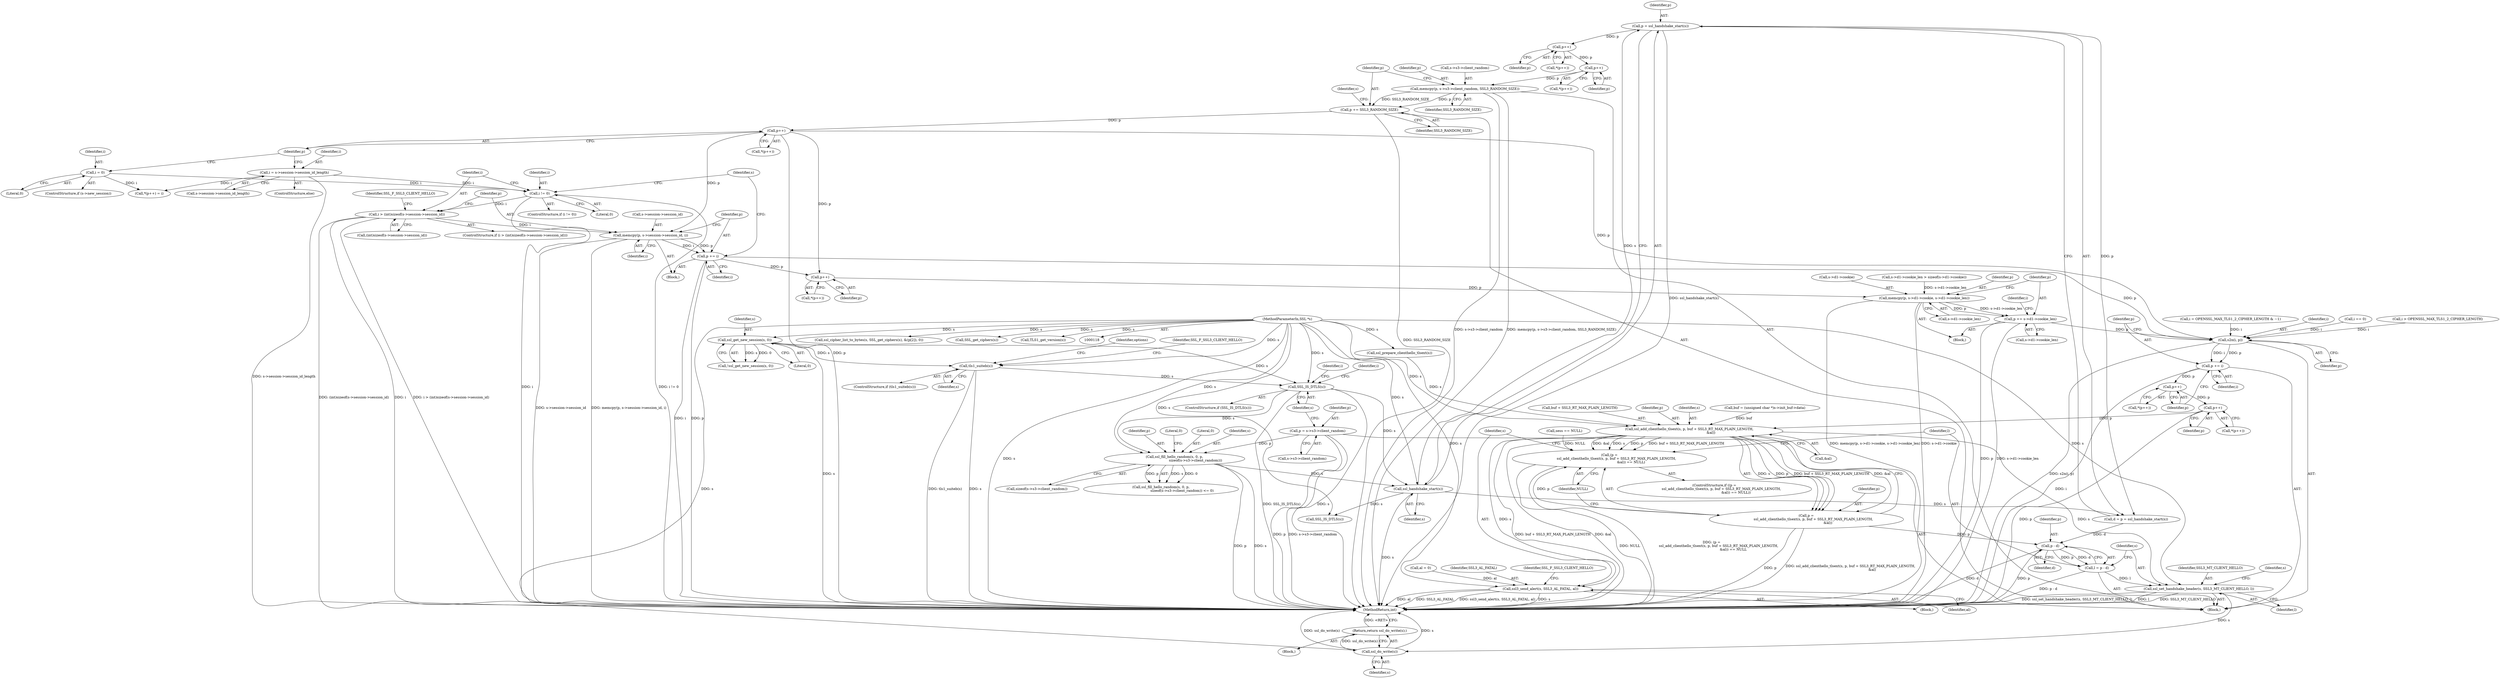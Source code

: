 digraph "0_openssl_e1b568dd2462f7cacf98f3d117936c34e2849a6b@API" {
"1000387" [label="(Call,memcpy(p, s->session->session_id, i))"];
"1000363" [label="(Call,p++)"];
"1000343" [label="(Call,p += SSL3_RANDOM_SIZE)"];
"1000335" [label="(Call,memcpy(p, s->s3->client_random, SSL3_RANDOM_SIZE))"];
"1000328" [label="(Call,p++)"];
"1000319" [label="(Call,p++)"];
"1000313" [label="(Call,p = ssl_handshake_start(s))"];
"1000315" [label="(Call,ssl_handshake_start(s))"];
"1000299" [label="(Call,ssl_fill_hello_random(s, 0, p,\n                                       sizeof(s->s3->client_random)))"];
"1000260" [label="(Call,SSL_IS_DTLS(s))"];
"1000178" [label="(Call,ssl_get_new_session(s, 0))"];
"1000119" [label="(MethodParameterIn,SSL *s)"];
"1000203" [label="(Call,tls1_suiteb(s))"];
"1000252" [label="(Call,p = s->s3->client_random)"];
"1000372" [label="(Call,i > (int)sizeof(s->session->session_id))"];
"1000367" [label="(Call,i != 0)"];
"1000350" [label="(Call,i = 0)"];
"1000354" [label="(Call,i = s->session->session_id_length)"];
"1000395" [label="(Call,p += i)"];
"1000422" [label="(Call,p++)"];
"1000429" [label="(Call,memcpy(p, s->d1->cookie, s->d1->cookie_len))"];
"1000441" [label="(Call,p += s->d1->cookie_len)"];
"1000482" [label="(Call,s2n(i, p))"];
"1000485" [label="(Call,p += i)"];
"1000490" [label="(Call,p++)"];
"1000495" [label="(Call,p++)"];
"1000512" [label="(Call,ssl_add_clienthello_tlsext(s, p, buf + SSL3_RT_MAX_PLAIN_LENGTH,\n                                        &al))"];
"1000509" [label="(Call,(p =\n             ssl_add_clienthello_tlsext(s, p, buf + SSL3_RT_MAX_PLAIN_LENGTH,\n                                        &al)) == NULL)"];
"1000510" [label="(Call,p =\n             ssl_add_clienthello_tlsext(s, p, buf + SSL3_RT_MAX_PLAIN_LENGTH,\n                                        &al))"];
"1000532" [label="(Call,p - d)"];
"1000530" [label="(Call,l = p - d)"];
"1000535" [label="(Call,ssl_set_handshake_header(s, SSL3_MT_CLIENT_HELLO, l))"];
"1000545" [label="(Call,ssl_do_write(s))"];
"1000544" [label="(Return,return ssl_do_write(s);)"];
"1000522" [label="(Call,ssl3_send_alert(s, SSL3_AL_FATAL, al))"];
"1000422" [label="(Call,p++)"];
"1000180" [label="(Literal,0)"];
"1000520" [label="(Identifier,NULL)"];
"1000342" [label="(Identifier,SSL3_RANDOM_SIZE)"];
"1000327" [label="(Call,*(p++))"];
"1000177" [label="(Call,!ssl_get_new_session(s, 0))"];
"1000450" [label="(Call,ssl_cipher_list_to_bytes(s, SSL_get_ciphers(s), &(p[2]), 0))"];
"1000362" [label="(Call,*(p++))"];
"1000319" [label="(Call,p++)"];
"1000515" [label="(Call,buf + SSL3_RT_MAX_PLAIN_LENGTH)"];
"1000544" [label="(Return,return ssl_do_write(s);)"];
"1000298" [label="(Call,ssl_fill_hello_random(s, 0, p,\n                                       sizeof(s->s3->client_random)) <= 0)"];
"1000449" [label="(Identifier,i)"];
"1000265" [label="(Identifier,i)"];
"1000512" [label="(Call,ssl_add_clienthello_tlsext(s, p, buf + SSL3_RT_MAX_PLAIN_LENGTH,\n                                        &al))"];
"1000253" [label="(Identifier,p)"];
"1000367" [label="(Call,i != 0)"];
"1000147" [label="(Block,)"];
"1000318" [label="(Call,*(p++))"];
"1000336" [label="(Identifier,p)"];
"1000361" [label="(Call,*(p++) = i)"];
"1000545" [label="(Call,ssl_do_write(s))"];
"1000511" [label="(Identifier,p)"];
"1000388" [label="(Identifier,p)"];
"1000496" [label="(Identifier,p)"];
"1000452" [label="(Call,SSL_get_ciphers(s))"];
"1000212" [label="(Identifier,options)"];
"1000352" [label="(Literal,0)"];
"1000442" [label="(Identifier,p)"];
"1000510" [label="(Call,p =\n             ssl_add_clienthello_tlsext(s, p, buf + SSL3_RT_MAX_PLAIN_LENGTH,\n                                        &al))"];
"1000384" [label="(Identifier,SSL_F_SSL3_CLIENT_HELLO)"];
"1000302" [label="(Identifier,p)"];
"1000156" [label="(Call,sess == NULL)"];
"1000309" [label="(Literal,0)"];
"1000299" [label="(Call,ssl_fill_hello_random(s, 0, p,\n                                       sizeof(s->s3->client_random)))"];
"1000537" [label="(Identifier,SSL3_MT_CLIENT_HELLO)"];
"1000477" [label="(Call,i = OPENSSL_MAX_TLS1_2_CIPHER_LENGTH & ~1)"];
"1000514" [label="(Identifier,p)"];
"1000368" [label="(Identifier,i)"];
"1000494" [label="(Call,*(p++))"];
"1000509" [label="(Call,(p =\n             ssl_add_clienthello_tlsext(s, p, buf + SSL3_RT_MAX_PLAIN_LENGTH,\n                                        &al)) == NULL)"];
"1000399" [label="(Call,SSL_IS_DTLS(s))"];
"1000119" [label="(MethodParameterIn,SSL *s)"];
"1000436" [label="(Call,s->d1->cookie_len)"];
"1000531" [label="(Identifier,l)"];
"1000387" [label="(Call,memcpy(p, s->session->session_id, i))"];
"1000389" [label="(Call,s->session->session_id)"];
"1000127" [label="(Call,al = 0)"];
"1000369" [label="(Literal,0)"];
"1000489" [label="(Call,*(p++))"];
"1000525" [label="(Identifier,al)"];
"1000524" [label="(Identifier,SSL3_AL_FATAL)"];
"1000350" [label="(Call,i = 0)"];
"1000532" [label="(Call,p - d)"];
"1000373" [label="(Identifier,i)"];
"1000490" [label="(Call,p++)"];
"1000356" [label="(Call,s->session->session_id_length)"];
"1000346" [label="(ControlStructure,if (s->new_session))"];
"1000521" [label="(Block,)"];
"1000261" [label="(Identifier,s)"];
"1000202" [label="(ControlStructure,if (tls1_suiteb(s)))"];
"1000320" [label="(Identifier,p)"];
"1000400" [label="(Identifier,s)"];
"1000301" [label="(Literal,0)"];
"1000513" [label="(Identifier,s)"];
"1000487" [label="(Identifier,i)"];
"1000345" [label="(Identifier,SSL3_RANDOM_SIZE)"];
"1000335" [label="(Call,memcpy(p, s->s3->client_random, SSL3_RANDOM_SIZE))"];
"1000471" [label="(Call,TLS1_get_version(s))"];
"1000394" [label="(Identifier,i)"];
"1000443" [label="(Call,s->d1->cookie_len)"];
"1000372" [label="(Call,i > (int)sizeof(s->session->session_id))"];
"1000518" [label="(Call,&al)"];
"1000536" [label="(Identifier,s)"];
"1000329" [label="(Identifier,p)"];
"1000533" [label="(Identifier,p)"];
"1000259" [label="(ControlStructure,if (SSL_IS_DTLS(s)))"];
"1000546" [label="(Identifier,s)"];
"1000483" [label="(Identifier,i)"];
"1000486" [label="(Identifier,p)"];
"1000354" [label="(Call,i = s->session->session_id_length)"];
"1000311" [label="(Call,d = p = ssl_handshake_start(s))"];
"1000421" [label="(Call,*(p++))"];
"1000120" [label="(Block,)"];
"1000485" [label="(Call,p += i)"];
"1000522" [label="(Call,ssl3_send_alert(s, SSL3_AL_FATAL, al))"];
"1000178" [label="(Call,ssl_get_new_session(s, 0))"];
"1000538" [label="(Identifier,l)"];
"1000401" [label="(Block,)"];
"1000482" [label="(Call,s2n(i, p))"];
"1000551" [label="(MethodReturn,int)"];
"1000395" [label="(Call,p += i)"];
"1000207" [label="(Identifier,SSL_F_SSL3_CLIENT_HELLO)"];
"1000530" [label="(Call,l = p - d)"];
"1000260" [label="(Call,SSL_IS_DTLS(s))"];
"1000460" [label="(Call,i == 0)"];
"1000474" [label="(Call,i > OPENSSL_MAX_TLS1_2_CIPHER_LENGTH)"];
"1000348" [label="(Identifier,s)"];
"1000429" [label="(Call,memcpy(p, s->d1->cookie, s->d1->cookie_len))"];
"1000364" [label="(Identifier,p)"];
"1000351" [label="(Identifier,i)"];
"1000370" [label="(Block,)"];
"1000431" [label="(Call,s->d1->cookie)"];
"1000252" [label="(Call,p = s->s3->client_random)"];
"1000396" [label="(Identifier,p)"];
"1000374" [label="(Call,(int)sizeof(s->session->session_id))"];
"1000204" [label="(Identifier,s)"];
"1000371" [label="(ControlStructure,if (i > (int)sizeof(s->session->session_id)))"];
"1000303" [label="(Call,sizeof(s->s3->client_random))"];
"1000337" [label="(Call,s->s3->client_random)"];
"1000344" [label="(Identifier,p)"];
"1000484" [label="(Identifier,p)"];
"1000179" [label="(Identifier,s)"];
"1000500" [label="(Call,ssl_prepare_clienthello_tlsext(s))"];
"1000254" [label="(Call,s->s3->client_random)"];
"1000508" [label="(ControlStructure,if ((p =\n             ssl_add_clienthello_tlsext(s, p, buf + SSL3_RT_MAX_PLAIN_LENGTH,\n                                        &al)) == NULL))"];
"1000535" [label="(Call,ssl_set_handshake_header(s, SSL3_MT_CLIENT_HELLO, l))"];
"1000441" [label="(Call,p += s->d1->cookie_len)"];
"1000534" [label="(Identifier,d)"];
"1000313" [label="(Call,p = ssl_handshake_start(s))"];
"1000541" [label="(Identifier,s)"];
"1000495" [label="(Call,p++)"];
"1000527" [label="(Identifier,SSL_F_SSL3_CLIENT_HELLO)"];
"1000423" [label="(Identifier,p)"];
"1000355" [label="(Identifier,i)"];
"1000353" [label="(ControlStructure,else)"];
"1000315" [label="(Call,ssl_handshake_start(s))"];
"1000523" [label="(Identifier,s)"];
"1000300" [label="(Identifier,s)"];
"1000316" [label="(Identifier,s)"];
"1000343" [label="(Call,p += SSL3_RANDOM_SIZE)"];
"1000491" [label="(Identifier,p)"];
"1000363" [label="(Call,p++)"];
"1000293" [label="(Identifier,i)"];
"1000203" [label="(Call,tls1_suiteb(s))"];
"1000397" [label="(Identifier,i)"];
"1000328" [label="(Call,p++)"];
"1000314" [label="(Identifier,p)"];
"1000403" [label="(Call,s->d1->cookie_len > sizeof(s->d1->cookie))"];
"1000366" [label="(ControlStructure,if (i != 0))"];
"1000132" [label="(Call,buf = (unsigned char *)s->init_buf->data)"];
"1000430" [label="(Identifier,p)"];
"1000387" -> "1000370"  [label="AST: "];
"1000387" -> "1000394"  [label="CFG: "];
"1000388" -> "1000387"  [label="AST: "];
"1000389" -> "1000387"  [label="AST: "];
"1000394" -> "1000387"  [label="AST: "];
"1000396" -> "1000387"  [label="CFG: "];
"1000387" -> "1000551"  [label="DDG: s->session->session_id"];
"1000387" -> "1000551"  [label="DDG: memcpy(p, s->session->session_id, i)"];
"1000363" -> "1000387"  [label="DDG: p"];
"1000372" -> "1000387"  [label="DDG: i"];
"1000387" -> "1000395"  [label="DDG: i"];
"1000387" -> "1000395"  [label="DDG: p"];
"1000363" -> "1000362"  [label="AST: "];
"1000363" -> "1000364"  [label="CFG: "];
"1000364" -> "1000363"  [label="AST: "];
"1000362" -> "1000363"  [label="CFG: "];
"1000363" -> "1000551"  [label="DDG: p"];
"1000343" -> "1000363"  [label="DDG: p"];
"1000363" -> "1000422"  [label="DDG: p"];
"1000363" -> "1000482"  [label="DDG: p"];
"1000343" -> "1000147"  [label="AST: "];
"1000343" -> "1000345"  [label="CFG: "];
"1000344" -> "1000343"  [label="AST: "];
"1000345" -> "1000343"  [label="AST: "];
"1000348" -> "1000343"  [label="CFG: "];
"1000343" -> "1000551"  [label="DDG: SSL3_RANDOM_SIZE"];
"1000335" -> "1000343"  [label="DDG: SSL3_RANDOM_SIZE"];
"1000335" -> "1000343"  [label="DDG: p"];
"1000335" -> "1000147"  [label="AST: "];
"1000335" -> "1000342"  [label="CFG: "];
"1000336" -> "1000335"  [label="AST: "];
"1000337" -> "1000335"  [label="AST: "];
"1000342" -> "1000335"  [label="AST: "];
"1000344" -> "1000335"  [label="CFG: "];
"1000335" -> "1000551"  [label="DDG: s->s3->client_random"];
"1000335" -> "1000551"  [label="DDG: memcpy(p, s->s3->client_random, SSL3_RANDOM_SIZE)"];
"1000328" -> "1000335"  [label="DDG: p"];
"1000328" -> "1000327"  [label="AST: "];
"1000328" -> "1000329"  [label="CFG: "];
"1000329" -> "1000328"  [label="AST: "];
"1000327" -> "1000328"  [label="CFG: "];
"1000319" -> "1000328"  [label="DDG: p"];
"1000319" -> "1000318"  [label="AST: "];
"1000319" -> "1000320"  [label="CFG: "];
"1000320" -> "1000319"  [label="AST: "];
"1000318" -> "1000319"  [label="CFG: "];
"1000313" -> "1000319"  [label="DDG: p"];
"1000313" -> "1000311"  [label="AST: "];
"1000313" -> "1000315"  [label="CFG: "];
"1000314" -> "1000313"  [label="AST: "];
"1000315" -> "1000313"  [label="AST: "];
"1000311" -> "1000313"  [label="CFG: "];
"1000313" -> "1000551"  [label="DDG: ssl_handshake_start(s)"];
"1000313" -> "1000311"  [label="DDG: p"];
"1000315" -> "1000313"  [label="DDG: s"];
"1000315" -> "1000316"  [label="CFG: "];
"1000316" -> "1000315"  [label="AST: "];
"1000315" -> "1000551"  [label="DDG: s"];
"1000315" -> "1000311"  [label="DDG: s"];
"1000299" -> "1000315"  [label="DDG: s"];
"1000260" -> "1000315"  [label="DDG: s"];
"1000119" -> "1000315"  [label="DDG: s"];
"1000315" -> "1000399"  [label="DDG: s"];
"1000299" -> "1000298"  [label="AST: "];
"1000299" -> "1000303"  [label="CFG: "];
"1000300" -> "1000299"  [label="AST: "];
"1000301" -> "1000299"  [label="AST: "];
"1000302" -> "1000299"  [label="AST: "];
"1000303" -> "1000299"  [label="AST: "];
"1000309" -> "1000299"  [label="CFG: "];
"1000299" -> "1000551"  [label="DDG: p"];
"1000299" -> "1000551"  [label="DDG: s"];
"1000299" -> "1000298"  [label="DDG: s"];
"1000299" -> "1000298"  [label="DDG: 0"];
"1000299" -> "1000298"  [label="DDG: p"];
"1000260" -> "1000299"  [label="DDG: s"];
"1000119" -> "1000299"  [label="DDG: s"];
"1000252" -> "1000299"  [label="DDG: p"];
"1000260" -> "1000259"  [label="AST: "];
"1000260" -> "1000261"  [label="CFG: "];
"1000261" -> "1000260"  [label="AST: "];
"1000265" -> "1000260"  [label="CFG: "];
"1000293" -> "1000260"  [label="CFG: "];
"1000260" -> "1000551"  [label="DDG: SSL_IS_DTLS(s)"];
"1000260" -> "1000551"  [label="DDG: s"];
"1000178" -> "1000260"  [label="DDG: s"];
"1000203" -> "1000260"  [label="DDG: s"];
"1000119" -> "1000260"  [label="DDG: s"];
"1000178" -> "1000177"  [label="AST: "];
"1000178" -> "1000180"  [label="CFG: "];
"1000179" -> "1000178"  [label="AST: "];
"1000180" -> "1000178"  [label="AST: "];
"1000177" -> "1000178"  [label="CFG: "];
"1000178" -> "1000551"  [label="DDG: s"];
"1000178" -> "1000177"  [label="DDG: s"];
"1000178" -> "1000177"  [label="DDG: 0"];
"1000119" -> "1000178"  [label="DDG: s"];
"1000178" -> "1000203"  [label="DDG: s"];
"1000119" -> "1000118"  [label="AST: "];
"1000119" -> "1000551"  [label="DDG: s"];
"1000119" -> "1000203"  [label="DDG: s"];
"1000119" -> "1000399"  [label="DDG: s"];
"1000119" -> "1000450"  [label="DDG: s"];
"1000119" -> "1000452"  [label="DDG: s"];
"1000119" -> "1000471"  [label="DDG: s"];
"1000119" -> "1000500"  [label="DDG: s"];
"1000119" -> "1000512"  [label="DDG: s"];
"1000119" -> "1000522"  [label="DDG: s"];
"1000119" -> "1000535"  [label="DDG: s"];
"1000119" -> "1000545"  [label="DDG: s"];
"1000203" -> "1000202"  [label="AST: "];
"1000203" -> "1000204"  [label="CFG: "];
"1000204" -> "1000203"  [label="AST: "];
"1000207" -> "1000203"  [label="CFG: "];
"1000212" -> "1000203"  [label="CFG: "];
"1000203" -> "1000551"  [label="DDG: tls1_suiteb(s)"];
"1000203" -> "1000551"  [label="DDG: s"];
"1000252" -> "1000147"  [label="AST: "];
"1000252" -> "1000254"  [label="CFG: "];
"1000253" -> "1000252"  [label="AST: "];
"1000254" -> "1000252"  [label="AST: "];
"1000261" -> "1000252"  [label="CFG: "];
"1000252" -> "1000551"  [label="DDG: p"];
"1000252" -> "1000551"  [label="DDG: s->s3->client_random"];
"1000372" -> "1000371"  [label="AST: "];
"1000372" -> "1000374"  [label="CFG: "];
"1000373" -> "1000372"  [label="AST: "];
"1000374" -> "1000372"  [label="AST: "];
"1000384" -> "1000372"  [label="CFG: "];
"1000388" -> "1000372"  [label="CFG: "];
"1000372" -> "1000551"  [label="DDG: i"];
"1000372" -> "1000551"  [label="DDG: i > (int)sizeof(s->session->session_id)"];
"1000372" -> "1000551"  [label="DDG: (int)sizeof(s->session->session_id)"];
"1000367" -> "1000372"  [label="DDG: i"];
"1000367" -> "1000366"  [label="AST: "];
"1000367" -> "1000369"  [label="CFG: "];
"1000368" -> "1000367"  [label="AST: "];
"1000369" -> "1000367"  [label="AST: "];
"1000373" -> "1000367"  [label="CFG: "];
"1000400" -> "1000367"  [label="CFG: "];
"1000367" -> "1000551"  [label="DDG: i"];
"1000367" -> "1000551"  [label="DDG: i != 0"];
"1000350" -> "1000367"  [label="DDG: i"];
"1000354" -> "1000367"  [label="DDG: i"];
"1000350" -> "1000346"  [label="AST: "];
"1000350" -> "1000352"  [label="CFG: "];
"1000351" -> "1000350"  [label="AST: "];
"1000352" -> "1000350"  [label="AST: "];
"1000364" -> "1000350"  [label="CFG: "];
"1000350" -> "1000361"  [label="DDG: i"];
"1000354" -> "1000353"  [label="AST: "];
"1000354" -> "1000356"  [label="CFG: "];
"1000355" -> "1000354"  [label="AST: "];
"1000356" -> "1000354"  [label="AST: "];
"1000364" -> "1000354"  [label="CFG: "];
"1000354" -> "1000551"  [label="DDG: s->session->session_id_length"];
"1000354" -> "1000361"  [label="DDG: i"];
"1000395" -> "1000370"  [label="AST: "];
"1000395" -> "1000397"  [label="CFG: "];
"1000396" -> "1000395"  [label="AST: "];
"1000397" -> "1000395"  [label="AST: "];
"1000400" -> "1000395"  [label="CFG: "];
"1000395" -> "1000551"  [label="DDG: p"];
"1000395" -> "1000551"  [label="DDG: i"];
"1000395" -> "1000422"  [label="DDG: p"];
"1000395" -> "1000482"  [label="DDG: p"];
"1000422" -> "1000421"  [label="AST: "];
"1000422" -> "1000423"  [label="CFG: "];
"1000423" -> "1000422"  [label="AST: "];
"1000421" -> "1000422"  [label="CFG: "];
"1000422" -> "1000429"  [label="DDG: p"];
"1000429" -> "1000401"  [label="AST: "];
"1000429" -> "1000436"  [label="CFG: "];
"1000430" -> "1000429"  [label="AST: "];
"1000431" -> "1000429"  [label="AST: "];
"1000436" -> "1000429"  [label="AST: "];
"1000442" -> "1000429"  [label="CFG: "];
"1000429" -> "1000551"  [label="DDG: s->d1->cookie"];
"1000429" -> "1000551"  [label="DDG: memcpy(p, s->d1->cookie, s->d1->cookie_len)"];
"1000403" -> "1000429"  [label="DDG: s->d1->cookie_len"];
"1000429" -> "1000441"  [label="DDG: s->d1->cookie_len"];
"1000429" -> "1000441"  [label="DDG: p"];
"1000441" -> "1000401"  [label="AST: "];
"1000441" -> "1000443"  [label="CFG: "];
"1000442" -> "1000441"  [label="AST: "];
"1000443" -> "1000441"  [label="AST: "];
"1000449" -> "1000441"  [label="CFG: "];
"1000441" -> "1000551"  [label="DDG: p"];
"1000441" -> "1000551"  [label="DDG: s->d1->cookie_len"];
"1000441" -> "1000482"  [label="DDG: p"];
"1000482" -> "1000147"  [label="AST: "];
"1000482" -> "1000484"  [label="CFG: "];
"1000483" -> "1000482"  [label="AST: "];
"1000484" -> "1000482"  [label="AST: "];
"1000486" -> "1000482"  [label="CFG: "];
"1000482" -> "1000551"  [label="DDG: s2n(i, p)"];
"1000460" -> "1000482"  [label="DDG: i"];
"1000474" -> "1000482"  [label="DDG: i"];
"1000477" -> "1000482"  [label="DDG: i"];
"1000482" -> "1000485"  [label="DDG: i"];
"1000482" -> "1000485"  [label="DDG: p"];
"1000485" -> "1000147"  [label="AST: "];
"1000485" -> "1000487"  [label="CFG: "];
"1000486" -> "1000485"  [label="AST: "];
"1000487" -> "1000485"  [label="AST: "];
"1000491" -> "1000485"  [label="CFG: "];
"1000485" -> "1000551"  [label="DDG: i"];
"1000485" -> "1000490"  [label="DDG: p"];
"1000490" -> "1000489"  [label="AST: "];
"1000490" -> "1000491"  [label="CFG: "];
"1000491" -> "1000490"  [label="AST: "];
"1000489" -> "1000490"  [label="CFG: "];
"1000490" -> "1000495"  [label="DDG: p"];
"1000495" -> "1000494"  [label="AST: "];
"1000495" -> "1000496"  [label="CFG: "];
"1000496" -> "1000495"  [label="AST: "];
"1000494" -> "1000495"  [label="CFG: "];
"1000495" -> "1000551"  [label="DDG: p"];
"1000495" -> "1000512"  [label="DDG: p"];
"1000512" -> "1000510"  [label="AST: "];
"1000512" -> "1000518"  [label="CFG: "];
"1000513" -> "1000512"  [label="AST: "];
"1000514" -> "1000512"  [label="AST: "];
"1000515" -> "1000512"  [label="AST: "];
"1000518" -> "1000512"  [label="AST: "];
"1000510" -> "1000512"  [label="CFG: "];
"1000512" -> "1000551"  [label="DDG: buf + SSL3_RT_MAX_PLAIN_LENGTH"];
"1000512" -> "1000551"  [label="DDG: &al"];
"1000512" -> "1000509"  [label="DDG: s"];
"1000512" -> "1000509"  [label="DDG: p"];
"1000512" -> "1000509"  [label="DDG: buf + SSL3_RT_MAX_PLAIN_LENGTH"];
"1000512" -> "1000509"  [label="DDG: &al"];
"1000512" -> "1000510"  [label="DDG: s"];
"1000512" -> "1000510"  [label="DDG: p"];
"1000512" -> "1000510"  [label="DDG: buf + SSL3_RT_MAX_PLAIN_LENGTH"];
"1000512" -> "1000510"  [label="DDG: &al"];
"1000500" -> "1000512"  [label="DDG: s"];
"1000132" -> "1000512"  [label="DDG: buf"];
"1000512" -> "1000522"  [label="DDG: s"];
"1000512" -> "1000535"  [label="DDG: s"];
"1000509" -> "1000508"  [label="AST: "];
"1000509" -> "1000520"  [label="CFG: "];
"1000510" -> "1000509"  [label="AST: "];
"1000520" -> "1000509"  [label="AST: "];
"1000523" -> "1000509"  [label="CFG: "];
"1000531" -> "1000509"  [label="CFG: "];
"1000509" -> "1000551"  [label="DDG: NULL"];
"1000509" -> "1000551"  [label="DDG: (p =\n             ssl_add_clienthello_tlsext(s, p, buf + SSL3_RT_MAX_PLAIN_LENGTH,\n                                        &al)) == NULL"];
"1000510" -> "1000509"  [label="DDG: p"];
"1000156" -> "1000509"  [label="DDG: NULL"];
"1000511" -> "1000510"  [label="AST: "];
"1000520" -> "1000510"  [label="CFG: "];
"1000510" -> "1000551"  [label="DDG: p"];
"1000510" -> "1000551"  [label="DDG: ssl_add_clienthello_tlsext(s, p, buf + SSL3_RT_MAX_PLAIN_LENGTH,\n                                        &al)"];
"1000510" -> "1000532"  [label="DDG: p"];
"1000532" -> "1000530"  [label="AST: "];
"1000532" -> "1000534"  [label="CFG: "];
"1000533" -> "1000532"  [label="AST: "];
"1000534" -> "1000532"  [label="AST: "];
"1000530" -> "1000532"  [label="CFG: "];
"1000532" -> "1000551"  [label="DDG: p"];
"1000532" -> "1000551"  [label="DDG: d"];
"1000532" -> "1000530"  [label="DDG: p"];
"1000532" -> "1000530"  [label="DDG: d"];
"1000311" -> "1000532"  [label="DDG: d"];
"1000530" -> "1000147"  [label="AST: "];
"1000531" -> "1000530"  [label="AST: "];
"1000536" -> "1000530"  [label="CFG: "];
"1000530" -> "1000551"  [label="DDG: p - d"];
"1000530" -> "1000535"  [label="DDG: l"];
"1000535" -> "1000147"  [label="AST: "];
"1000535" -> "1000538"  [label="CFG: "];
"1000536" -> "1000535"  [label="AST: "];
"1000537" -> "1000535"  [label="AST: "];
"1000538" -> "1000535"  [label="AST: "];
"1000541" -> "1000535"  [label="CFG: "];
"1000535" -> "1000551"  [label="DDG: ssl_set_handshake_header(s, SSL3_MT_CLIENT_HELLO, l)"];
"1000535" -> "1000551"  [label="DDG: l"];
"1000535" -> "1000551"  [label="DDG: SSL3_MT_CLIENT_HELLO"];
"1000535" -> "1000545"  [label="DDG: s"];
"1000545" -> "1000544"  [label="AST: "];
"1000545" -> "1000546"  [label="CFG: "];
"1000546" -> "1000545"  [label="AST: "];
"1000544" -> "1000545"  [label="CFG: "];
"1000545" -> "1000551"  [label="DDG: s"];
"1000545" -> "1000551"  [label="DDG: ssl_do_write(s)"];
"1000545" -> "1000544"  [label="DDG: ssl_do_write(s)"];
"1000544" -> "1000120"  [label="AST: "];
"1000551" -> "1000544"  [label="CFG: "];
"1000544" -> "1000551"  [label="DDG: <RET>"];
"1000522" -> "1000521"  [label="AST: "];
"1000522" -> "1000525"  [label="CFG: "];
"1000523" -> "1000522"  [label="AST: "];
"1000524" -> "1000522"  [label="AST: "];
"1000525" -> "1000522"  [label="AST: "];
"1000527" -> "1000522"  [label="CFG: "];
"1000522" -> "1000551"  [label="DDG: al"];
"1000522" -> "1000551"  [label="DDG: SSL3_AL_FATAL"];
"1000522" -> "1000551"  [label="DDG: ssl3_send_alert(s, SSL3_AL_FATAL, al)"];
"1000522" -> "1000551"  [label="DDG: s"];
"1000127" -> "1000522"  [label="DDG: al"];
}
